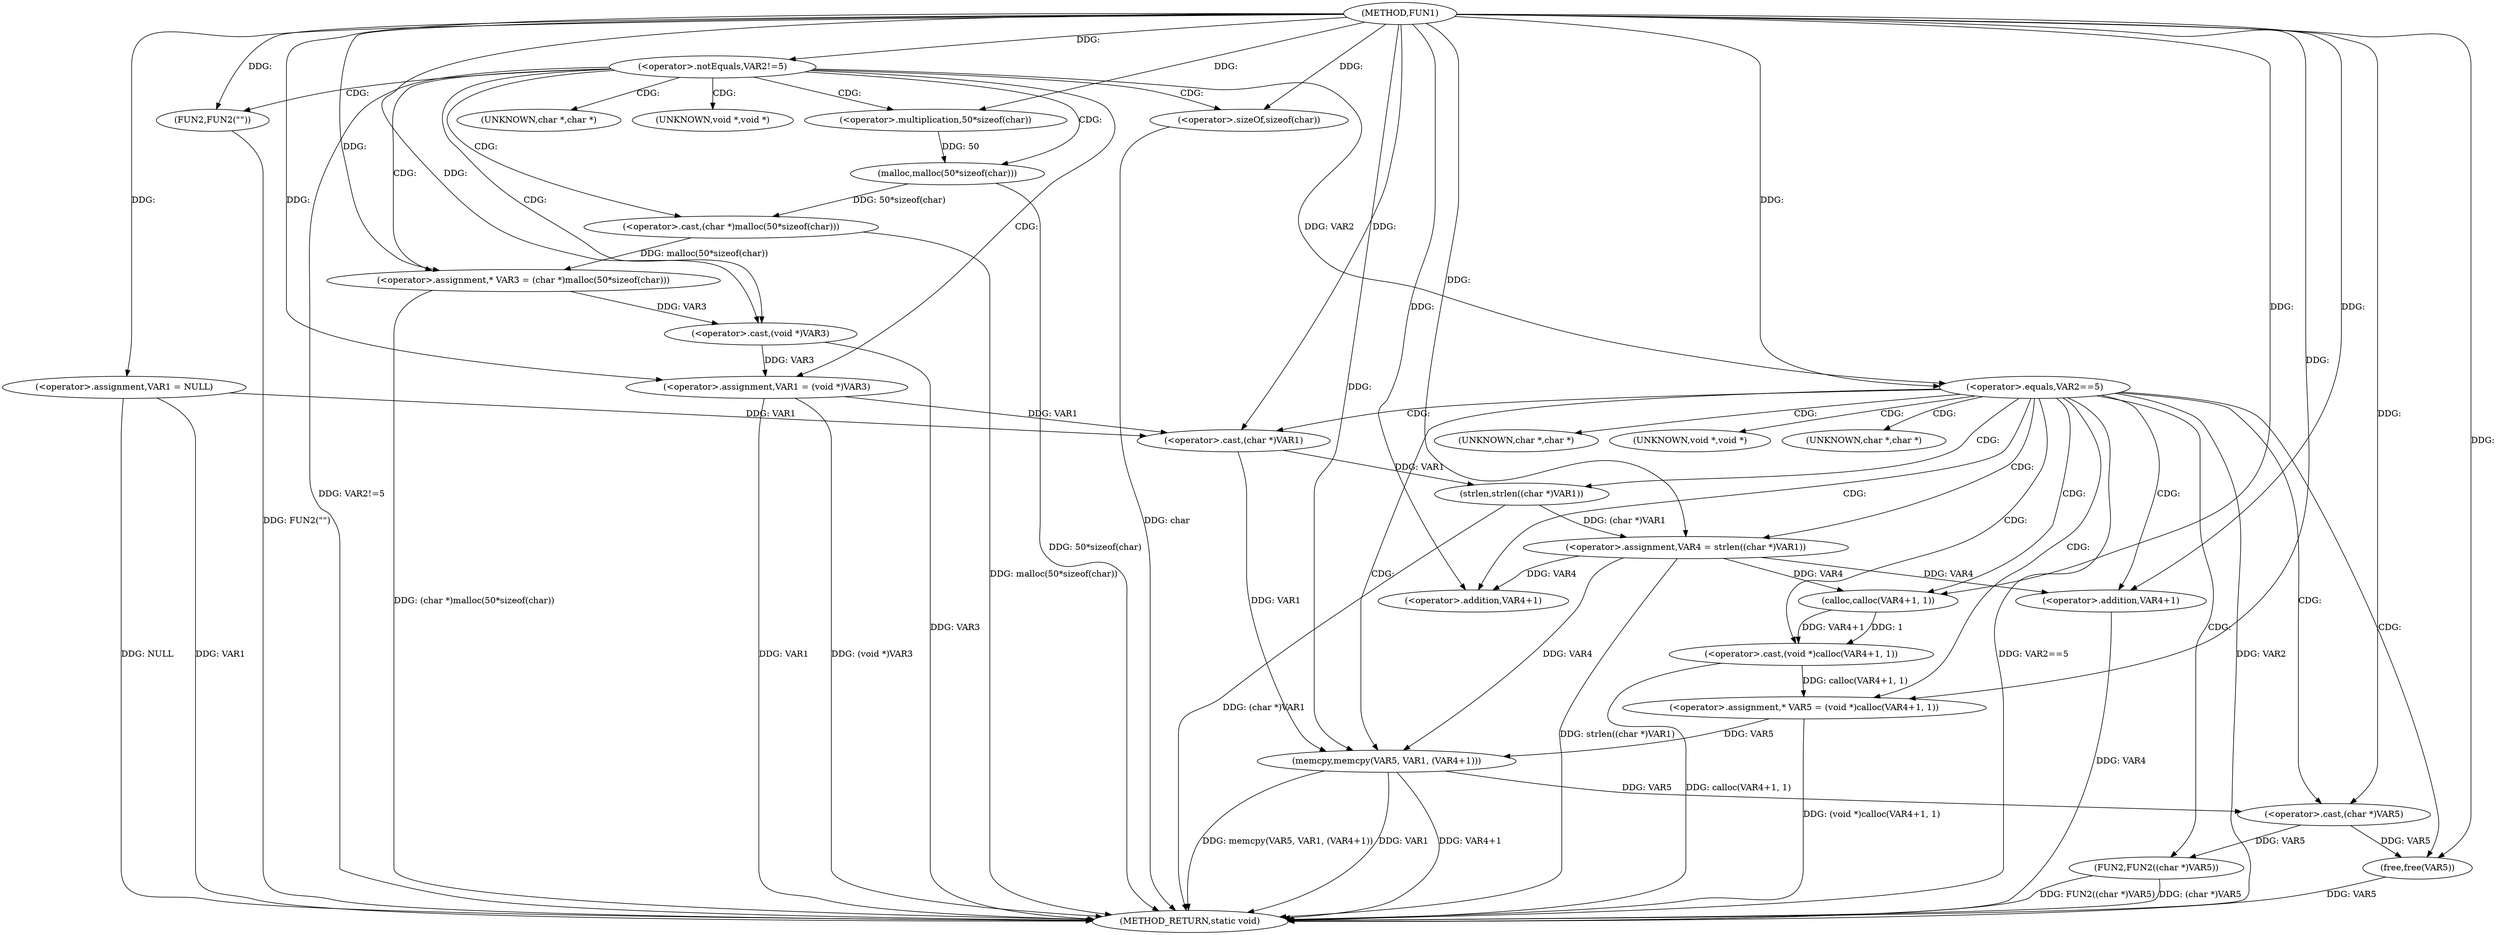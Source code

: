 digraph FUN1 {  
"1000100" [label = "(METHOD,FUN1)" ]
"1000166" [label = "(METHOD_RETURN,static void)" ]
"1000103" [label = "(<operator>.assignment,VAR1 = NULL)" ]
"1000107" [label = "(<operator>.notEquals,VAR2!=5)" ]
"1000111" [label = "(FUN2,FUN2(\"\"))" ]
"1000117" [label = "(<operator>.assignment,* VAR3 = (char *)malloc(50*sizeof(char)))" ]
"1000119" [label = "(<operator>.cast,(char *)malloc(50*sizeof(char)))" ]
"1000121" [label = "(malloc,malloc(50*sizeof(char)))" ]
"1000122" [label = "(<operator>.multiplication,50*sizeof(char))" ]
"1000124" [label = "(<operator>.sizeOf,sizeof(char))" ]
"1000126" [label = "(<operator>.assignment,VAR1 = (void *)VAR3)" ]
"1000128" [label = "(<operator>.cast,(void *)VAR3)" ]
"1000132" [label = "(<operator>.equals,VAR2==5)" ]
"1000138" [label = "(<operator>.assignment,VAR4 = strlen((char *)VAR1))" ]
"1000140" [label = "(strlen,strlen((char *)VAR1))" ]
"1000141" [label = "(<operator>.cast,(char *)VAR1)" ]
"1000145" [label = "(<operator>.assignment,* VAR5 = (void *)calloc(VAR4+1, 1))" ]
"1000147" [label = "(<operator>.cast,(void *)calloc(VAR4+1, 1))" ]
"1000149" [label = "(calloc,calloc(VAR4+1, 1))" ]
"1000150" [label = "(<operator>.addition,VAR4+1)" ]
"1000154" [label = "(memcpy,memcpy(VAR5, VAR1, (VAR4+1)))" ]
"1000157" [label = "(<operator>.addition,VAR4+1)" ]
"1000160" [label = "(FUN2,FUN2((char *)VAR5))" ]
"1000161" [label = "(<operator>.cast,(char *)VAR5)" ]
"1000164" [label = "(free,free(VAR5))" ]
"1000120" [label = "(UNKNOWN,char *,char *)" ]
"1000129" [label = "(UNKNOWN,void *,void *)" ]
"1000142" [label = "(UNKNOWN,char *,char *)" ]
"1000148" [label = "(UNKNOWN,void *,void *)" ]
"1000162" [label = "(UNKNOWN,char *,char *)" ]
  "1000124" -> "1000166"  [ label = "DDG: char"] 
  "1000107" -> "1000166"  [ label = "DDG: VAR2!=5"] 
  "1000154" -> "1000166"  [ label = "DDG: VAR4+1"] 
  "1000103" -> "1000166"  [ label = "DDG: VAR1"] 
  "1000103" -> "1000166"  [ label = "DDG: NULL"] 
  "1000160" -> "1000166"  [ label = "DDG: FUN2((char *)VAR5)"] 
  "1000138" -> "1000166"  [ label = "DDG: strlen((char *)VAR1)"] 
  "1000119" -> "1000166"  [ label = "DDG: malloc(50*sizeof(char))"] 
  "1000147" -> "1000166"  [ label = "DDG: calloc(VAR4+1, 1)"] 
  "1000126" -> "1000166"  [ label = "DDG: VAR1"] 
  "1000132" -> "1000166"  [ label = "DDG: VAR2"] 
  "1000154" -> "1000166"  [ label = "DDG: memcpy(VAR5, VAR1, (VAR4+1))"] 
  "1000117" -> "1000166"  [ label = "DDG: (char *)malloc(50*sizeof(char))"] 
  "1000128" -> "1000166"  [ label = "DDG: VAR3"] 
  "1000132" -> "1000166"  [ label = "DDG: VAR2==5"] 
  "1000140" -> "1000166"  [ label = "DDG: (char *)VAR1"] 
  "1000157" -> "1000166"  [ label = "DDG: VAR4"] 
  "1000121" -> "1000166"  [ label = "DDG: 50*sizeof(char)"] 
  "1000126" -> "1000166"  [ label = "DDG: (void *)VAR3"] 
  "1000154" -> "1000166"  [ label = "DDG: VAR1"] 
  "1000145" -> "1000166"  [ label = "DDG: (void *)calloc(VAR4+1, 1)"] 
  "1000111" -> "1000166"  [ label = "DDG: FUN2(\"\")"] 
  "1000160" -> "1000166"  [ label = "DDG: (char *)VAR5"] 
  "1000164" -> "1000166"  [ label = "DDG: VAR5"] 
  "1000100" -> "1000103"  [ label = "DDG: "] 
  "1000100" -> "1000107"  [ label = "DDG: "] 
  "1000100" -> "1000111"  [ label = "DDG: "] 
  "1000119" -> "1000117"  [ label = "DDG: malloc(50*sizeof(char))"] 
  "1000100" -> "1000117"  [ label = "DDG: "] 
  "1000121" -> "1000119"  [ label = "DDG: 50*sizeof(char)"] 
  "1000122" -> "1000121"  [ label = "DDG: 50"] 
  "1000100" -> "1000122"  [ label = "DDG: "] 
  "1000100" -> "1000124"  [ label = "DDG: "] 
  "1000128" -> "1000126"  [ label = "DDG: VAR3"] 
  "1000100" -> "1000126"  [ label = "DDG: "] 
  "1000117" -> "1000128"  [ label = "DDG: VAR3"] 
  "1000100" -> "1000128"  [ label = "DDG: "] 
  "1000107" -> "1000132"  [ label = "DDG: VAR2"] 
  "1000100" -> "1000132"  [ label = "DDG: "] 
  "1000140" -> "1000138"  [ label = "DDG: (char *)VAR1"] 
  "1000100" -> "1000138"  [ label = "DDG: "] 
  "1000141" -> "1000140"  [ label = "DDG: VAR1"] 
  "1000103" -> "1000141"  [ label = "DDG: VAR1"] 
  "1000126" -> "1000141"  [ label = "DDG: VAR1"] 
  "1000100" -> "1000141"  [ label = "DDG: "] 
  "1000147" -> "1000145"  [ label = "DDG: calloc(VAR4+1, 1)"] 
  "1000100" -> "1000145"  [ label = "DDG: "] 
  "1000149" -> "1000147"  [ label = "DDG: VAR4+1"] 
  "1000149" -> "1000147"  [ label = "DDG: 1"] 
  "1000138" -> "1000149"  [ label = "DDG: VAR4"] 
  "1000100" -> "1000149"  [ label = "DDG: "] 
  "1000138" -> "1000150"  [ label = "DDG: VAR4"] 
  "1000100" -> "1000150"  [ label = "DDG: "] 
  "1000145" -> "1000154"  [ label = "DDG: VAR5"] 
  "1000100" -> "1000154"  [ label = "DDG: "] 
  "1000141" -> "1000154"  [ label = "DDG: VAR1"] 
  "1000138" -> "1000154"  [ label = "DDG: VAR4"] 
  "1000100" -> "1000157"  [ label = "DDG: "] 
  "1000138" -> "1000157"  [ label = "DDG: VAR4"] 
  "1000161" -> "1000160"  [ label = "DDG: VAR5"] 
  "1000154" -> "1000161"  [ label = "DDG: VAR5"] 
  "1000100" -> "1000161"  [ label = "DDG: "] 
  "1000161" -> "1000164"  [ label = "DDG: VAR5"] 
  "1000100" -> "1000164"  [ label = "DDG: "] 
  "1000107" -> "1000121"  [ label = "CDG: "] 
  "1000107" -> "1000120"  [ label = "CDG: "] 
  "1000107" -> "1000117"  [ label = "CDG: "] 
  "1000107" -> "1000111"  [ label = "CDG: "] 
  "1000107" -> "1000126"  [ label = "CDG: "] 
  "1000107" -> "1000128"  [ label = "CDG: "] 
  "1000107" -> "1000129"  [ label = "CDG: "] 
  "1000107" -> "1000124"  [ label = "CDG: "] 
  "1000107" -> "1000119"  [ label = "CDG: "] 
  "1000107" -> "1000122"  [ label = "CDG: "] 
  "1000132" -> "1000164"  [ label = "CDG: "] 
  "1000132" -> "1000142"  [ label = "CDG: "] 
  "1000132" -> "1000141"  [ label = "CDG: "] 
  "1000132" -> "1000154"  [ label = "CDG: "] 
  "1000132" -> "1000161"  [ label = "CDG: "] 
  "1000132" -> "1000147"  [ label = "CDG: "] 
  "1000132" -> "1000145"  [ label = "CDG: "] 
  "1000132" -> "1000160"  [ label = "CDG: "] 
  "1000132" -> "1000150"  [ label = "CDG: "] 
  "1000132" -> "1000148"  [ label = "CDG: "] 
  "1000132" -> "1000162"  [ label = "CDG: "] 
  "1000132" -> "1000157"  [ label = "CDG: "] 
  "1000132" -> "1000149"  [ label = "CDG: "] 
  "1000132" -> "1000140"  [ label = "CDG: "] 
  "1000132" -> "1000138"  [ label = "CDG: "] 
}
